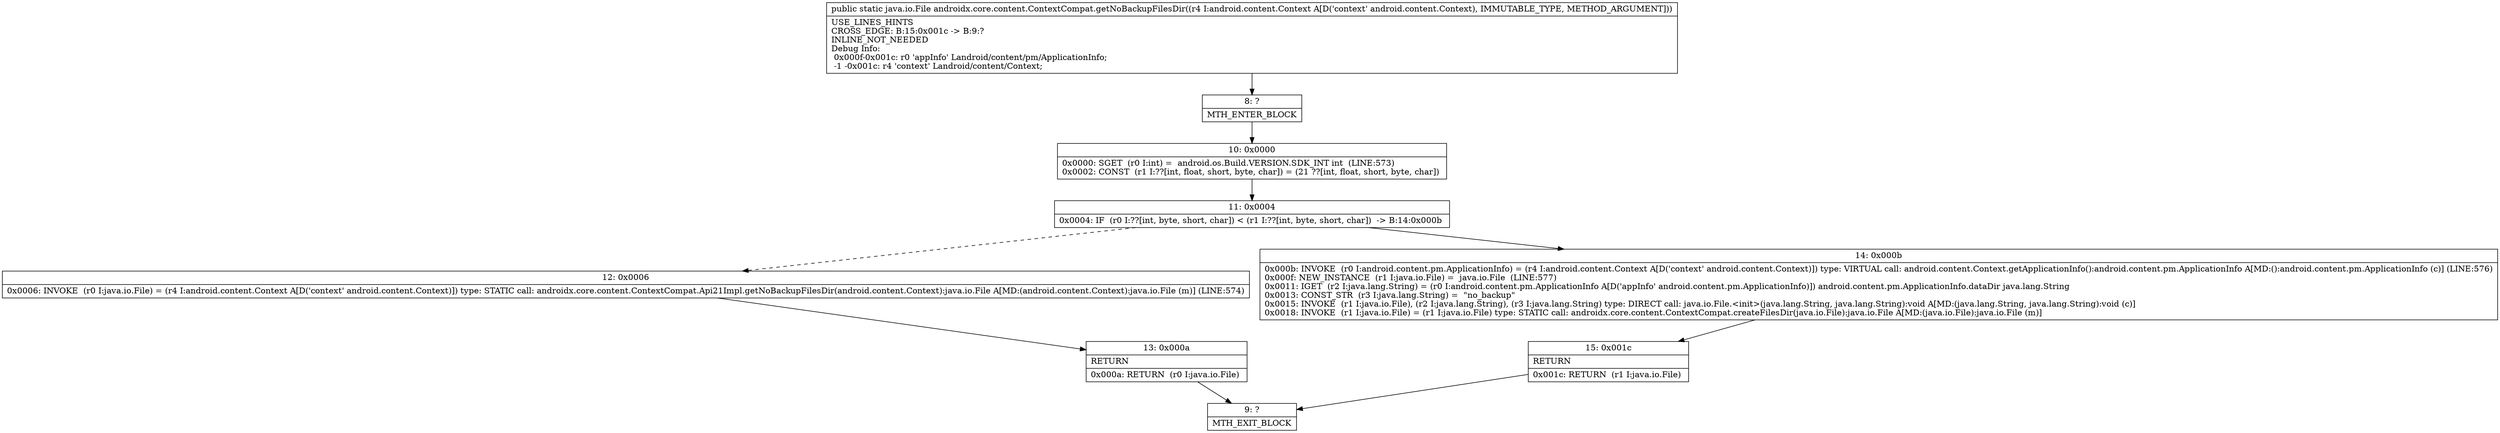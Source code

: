 digraph "CFG forandroidx.core.content.ContextCompat.getNoBackupFilesDir(Landroid\/content\/Context;)Ljava\/io\/File;" {
Node_8 [shape=record,label="{8\:\ ?|MTH_ENTER_BLOCK\l}"];
Node_10 [shape=record,label="{10\:\ 0x0000|0x0000: SGET  (r0 I:int) =  android.os.Build.VERSION.SDK_INT int  (LINE:573)\l0x0002: CONST  (r1 I:??[int, float, short, byte, char]) = (21 ??[int, float, short, byte, char]) \l}"];
Node_11 [shape=record,label="{11\:\ 0x0004|0x0004: IF  (r0 I:??[int, byte, short, char]) \< (r1 I:??[int, byte, short, char])  \-\> B:14:0x000b \l}"];
Node_12 [shape=record,label="{12\:\ 0x0006|0x0006: INVOKE  (r0 I:java.io.File) = (r4 I:android.content.Context A[D('context' android.content.Context)]) type: STATIC call: androidx.core.content.ContextCompat.Api21Impl.getNoBackupFilesDir(android.content.Context):java.io.File A[MD:(android.content.Context):java.io.File (m)] (LINE:574)\l}"];
Node_13 [shape=record,label="{13\:\ 0x000a|RETURN\l|0x000a: RETURN  (r0 I:java.io.File) \l}"];
Node_9 [shape=record,label="{9\:\ ?|MTH_EXIT_BLOCK\l}"];
Node_14 [shape=record,label="{14\:\ 0x000b|0x000b: INVOKE  (r0 I:android.content.pm.ApplicationInfo) = (r4 I:android.content.Context A[D('context' android.content.Context)]) type: VIRTUAL call: android.content.Context.getApplicationInfo():android.content.pm.ApplicationInfo A[MD:():android.content.pm.ApplicationInfo (c)] (LINE:576)\l0x000f: NEW_INSTANCE  (r1 I:java.io.File) =  java.io.File  (LINE:577)\l0x0011: IGET  (r2 I:java.lang.String) = (r0 I:android.content.pm.ApplicationInfo A[D('appInfo' android.content.pm.ApplicationInfo)]) android.content.pm.ApplicationInfo.dataDir java.lang.String \l0x0013: CONST_STR  (r3 I:java.lang.String) =  \"no_backup\" \l0x0015: INVOKE  (r1 I:java.io.File), (r2 I:java.lang.String), (r3 I:java.lang.String) type: DIRECT call: java.io.File.\<init\>(java.lang.String, java.lang.String):void A[MD:(java.lang.String, java.lang.String):void (c)]\l0x0018: INVOKE  (r1 I:java.io.File) = (r1 I:java.io.File) type: STATIC call: androidx.core.content.ContextCompat.createFilesDir(java.io.File):java.io.File A[MD:(java.io.File):java.io.File (m)]\l}"];
Node_15 [shape=record,label="{15\:\ 0x001c|RETURN\l|0x001c: RETURN  (r1 I:java.io.File) \l}"];
MethodNode[shape=record,label="{public static java.io.File androidx.core.content.ContextCompat.getNoBackupFilesDir((r4 I:android.content.Context A[D('context' android.content.Context), IMMUTABLE_TYPE, METHOD_ARGUMENT]))  | USE_LINES_HINTS\lCROSS_EDGE: B:15:0x001c \-\> B:9:?\lINLINE_NOT_NEEDED\lDebug Info:\l  0x000f\-0x001c: r0 'appInfo' Landroid\/content\/pm\/ApplicationInfo;\l  \-1 \-0x001c: r4 'context' Landroid\/content\/Context;\l}"];
MethodNode -> Node_8;Node_8 -> Node_10;
Node_10 -> Node_11;
Node_11 -> Node_12[style=dashed];
Node_11 -> Node_14;
Node_12 -> Node_13;
Node_13 -> Node_9;
Node_14 -> Node_15;
Node_15 -> Node_9;
}

